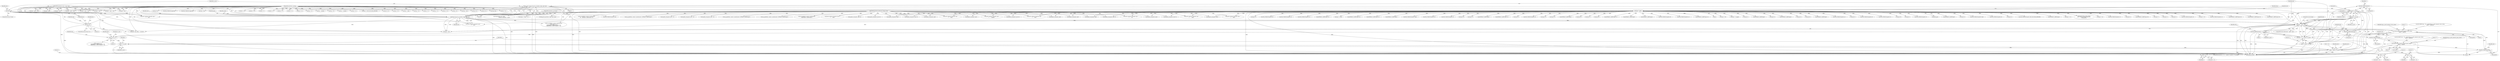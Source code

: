 digraph "0_tcpdump_13d52e9c0e7caf7e6325b0051bc90a49968be67f@array" {
"1000227" [label="(Call,ND_TCHECK(tptr[1]))"];
"1000304" [label="(Call,tptr[1] * as_size)"];
"1000206" [label="(Call,tptr < pptr + len)"];
"1000290" [label="(Call,tok2str(bgp_as_path_segment_close_values,\n\t\t\t\t\t\t\"?\", tptr[0]))"];
"1000281" [label="(Call,ND_TCHECK(tptr[0]))"];
"1000221" [label="(Call,tok2str(bgp_as_path_segment_open_values,\n\t\t\t\t\t\t\"?\", tptr[0]))"];
"1000212" [label="(Call,ND_TCHECK(tptr[0]))"];
"1000300" [label="(Call,tptr += 2 + tptr[1] * as_size)"];
"1000246" [label="(Call,ND_TCHECK2(tptr[2 + i], as_size))"];
"1000237" [label="(Call,tptr[1] * as_size)"];
"1000227" [label="(Call,ND_TCHECK(tptr[1]))"];
"1000198" [label="(Call,as_size = bgp_attr_get_as_size(ndo, atype, pptr, len))"];
"1000200" [label="(Call,bgp_attr_get_as_size(ndo, atype, pptr, len))"];
"1000126" [label="(MethodParameterIn,netdissect_options *ndo)"];
"1000127" [label="(MethodParameterIn,u_int atype)"];
"1000128" [label="(MethodParameterIn,const u_char *pptr)"];
"1000190" [label="(Call,!len)"];
"1000180" [label="(Call,len % 2)"];
"1000129" [label="(MethodParameterIn,u_int len)"];
"1000264" [label="(Call,as_size == 2)"];
"1000142" [label="(Call,tptr = pptr)"];
"1000296" [label="(Call,ND_TCHECK(tptr[1]))"];
"1000235" [label="(Call,i < tptr[1] * as_size)"];
"1000242" [label="(Call,i += as_size)"];
"1000249" [label="(Call,2 + i)"];
"1000271" [label="(Call,2 + i)"];
"1000278" [label="(Call,2 + i)"];
"1000302" [label="(Call,2 + tptr[1] * as_size)"];
"1002224" [label="(Call,EXTRACT_16BITS(tptr+6))"];
"1000573" [label="(Call,len % 4)"];
"1001623" [label="(Call,tptr = pptr + len)"];
"1002890" [label="(Call,print_unknown_data(ndo, pptr, \"\n\t    \", len))"];
"1000471" [label="(Call,len % 4)"];
"1002432" [label="(Call,tptr+2)"];
"1000445" [label="(Call,ND_TCHECK2(tptr[0], 8))"];
"1000347" [label="(Call,ND_TCHECK2(tptr[0], 4))"];
"1002648" [label="(Call,ND_TCHECK2(tptr[0], 4))"];
"1000249" [label="(Call,2 + i)"];
"1002194" [label="(Call,EXTRACT_16BITS(tptr+2))"];
"1000145" [label="(Call,tlen=len)"];
"1001097" [label="(Call,tptr += tlen)"];
"1000290" [label="(Call,tok2str(bgp_as_path_segment_close_values,\n\t\t\t\t\t\t\"?\", tptr[0]))"];
"1000206" [label="(Call,tptr < pptr + len)"];
"1000338" [label="(Call,len != 4)"];
"1001625" [label="(Call,pptr + len)"];
"1002479" [label="(Call,ipaddr_string(ndo, tptr))"];
"1000264" [label="(Call,as_size == 2)"];
"1000189" [label="(ControlStructure,if (!len))"];
"1002298" [label="(Call,ipaddr_string(ndo, tptr+2))"];
"1000198" [label="(Call,as_size = bgp_attr_get_as_size(ndo, atype, pptr, len))"];
"1002199" [label="(Call,EXTRACT_32BITS(tptr+4))"];
"1002740" [label="(Call,tok2str(bgp_attr_values,\n                                      \"Unknown Attribute\", atype))"];
"1002136" [label="(Call,len % 8)"];
"1000248" [label="(Identifier,tptr)"];
"1002256" [label="(Call,EXTRACT_32BITS(tptr+2))"];
"1000357" [label="(Call,EXTRACT_32BITS(tptr))"];
"1002874" [label="(Call,ND_TCHECK2(*pptr,len))"];
"1001073" [label="(Call,ND_TCHECK2(tptr[0], tlen))"];
"1000223" [label="(Literal,\"?\")"];
"1000247" [label="(Call,tptr[2 + i])"];
"1002905" [label="(Call,ND_TCHECK2(*pptr,len))"];
"1002505" [label="(Call,ND_TCHECK2(tptr[0], 8))"];
"1002151" [label="(Call,ND_TCHECK2(tptr[0], 2))"];
"1002205" [label="(Call,tptr+4)"];
"1000250" [label="(Literal,2)"];
"1000208" [label="(Call,pptr + len)"];
"1000271" [label="(Call,2 + i)"];
"1002562" [label="(Call,tlen = len)"];
"1000309" [label="(ControlStructure,break;)"];
"1002861" [label="(Call,len > 12)"];
"1002349" [label="(Call,tptr+2)"];
"1002869" [label="(Call,len -= 12)"];
"1002668" [label="(Call,EXTRACT_32BITS(tptr))"];
"1000228" [label="(Call,tptr[1])"];
"1000296" [label="(Call,ND_TCHECK(tptr[1]))"];
"1000221" [label="(Call,tok2str(bgp_as_path_segment_open_values,\n\t\t\t\t\t\t\"?\", tptr[0]))"];
"1000222" [label="(Identifier,bgp_as_path_segment_open_values)"];
"1002431" [label="(Call,EXTRACT_24BITS(tptr+2))"];
"1000231" [label="(ControlStructure,for (i = 0; i < tptr[1] * as_size; i += as_size))"];
"1000305" [label="(Call,tptr[1])"];
"1002688" [label="(Call,len < 2)"];
"1000146" [label="(Identifier,tlen)"];
"1002225" [label="(Call,tptr+6)"];
"1002458" [label="(Call,ipaddr_string(ndo, tptr))"];
"1002489" [label="(Call,ND_TCHECK2(tptr[0], 4))"];
"1002257" [label="(Call,tptr+2)"];
"1000291" [label="(Identifier,bgp_as_path_segment_close_values)"];
"1002109" [label="(Call,print_unknown_data(ndo, tptr-3, \"\n\t    \", tlen))"];
"1000204" [label="(Identifier,len)"];
"1000182" [label="(Literal,2)"];
"1002461" [label="(Call,ipaddr_string(ndo, tptr+4))"];
"1002354" [label="(Call,tptr+3)"];
"1002834" [label="(Call,len > 0)"];
"1000493" [label="(Call,EXTRACT_32BITS(tptr))"];
"1000598" [label="(Call,ipaddr_string(ndo, tptr))"];
"1000153" [label="(Call,len != 1)"];
"1000233" [label="(Identifier,i)"];
"1002552" [label="(Call,print_unknown_data(ndo, tptr, \"\n\t      \", tlen))"];
"1000205" [label="(ControlStructure,while (tptr < pptr + len))"];
"1000548" [label="(Call,len != 4)"];
"1000211" [label="(Block,)"];
"1000391" [label="(Call,len == 6)"];
"1002247" [label="(Call,tptr+6)"];
"1000143" [label="(Identifier,tptr)"];
"1001167" [label="(Call,tptr < pptr + len)"];
"1000142" [label="(Call,tptr = pptr)"];
"1000278" [label="(Call,2 + i)"];
"1000126" [label="(MethodParameterIn,netdissect_options *ndo)"];
"1002403" [label="(Call,tptr+1)"];
"1000213" [label="(Call,tptr[0])"];
"1002331" [label="(Call,tptr+6)"];
"1002581" [label="(Call,EXTRACT_16BITS(tptr+1))"];
"1000214" [label="(Identifier,tptr)"];
"1000622" [label="(Call,EXTRACT_16BITS(tptr))"];
"1000283" [label="(Identifier,tptr)"];
"1000251" [label="(Identifier,i)"];
"1000232" [label="(Call,i = 0)"];
"1000243" [label="(Identifier,i)"];
"1000242" [label="(Call,i += as_size)"];
"1000255" [label="(Identifier,ndo)"];
"1000128" [label="(MethodParameterIn,const u_char *pptr)"];
"1000567" [label="(Call,ipaddr_string(ndo, tptr))"];
"1000304" [label="(Call,tptr[1] * as_size)"];
"1000195" [label="(Identifier,ndo)"];
"1002158" [label="(Call,EXTRACT_16BITS(tptr))"];
"1000207" [label="(Identifier,tptr)"];
"1002219" [label="(Call,ipaddr_string(ndo, tptr+2))"];
"1000301" [label="(Identifier,tptr)"];
"1002447" [label="(Call,ND_TCHECK2(tptr[0], 8))"];
"1000557" [label="(Call,ND_TCHECK2(tptr[0], 4))"];
"1000292" [label="(Literal,\"?\")"];
"1000252" [label="(Identifier,as_size)"];
"1002368" [label="(Call,EXTRACT_16BITS(tptr+2))"];
"1000362" [label="(Call,len != 0)"];
"1000130" [label="(Block,)"];
"1000236" [label="(Identifier,i)"];
"1002482" [label="(Call,ipaddr_string(ndo, tptr+4))"];
"1001092" [label="(Call,print_unknown_data(ndo, tptr, \"\n\t    \", tlen))"];
"1002387" [label="(Call,tptr +=8)"];
"1000270" [label="(Identifier,tptr)"];
"1002237" [label="(Call,as_printf(ndo, astostr, sizeof(astostr),\n\t\t\t    EXTRACT_32BITS(tptr+2)))"];
"1000272" [label="(Literal,2)"];
"1002635" [label="(Call,print_unknown_data(ndo, tptr,\"\n\t      \", length))"];
"1002719" [label="(Call,len < alenlen)"];
"1002516" [label="(Call,ipaddr_string(ndo, tptr))"];
"1000235" [label="(Call,i < tptr[1] * as_size)"];
"1000385" [label="(Call,ND_TCHECK2(tptr[0], len))"];
"1002640" [label="(Call,tptr += length)"];
"1000244" [label="(Identifier,as_size)"];
"1000238" [label="(Call,tptr[1])"];
"1000127" [label="(MethodParameterIn,u_int atype)"];
"1000376" [label="(Call,len != 8)"];
"1002582" [label="(Call,tptr+1)"];
"1000280" [label="(Identifier,i)"];
"1002848" [label="(Call,EXTRACT_32BITS(tptr))"];
"1000237" [label="(Call,tptr[1] * as_size)"];
"1000219" [label="(Block,)"];
"1000293" [label="(Call,tptr[0])"];
"1000401" [label="(Call,as_printf(ndo, astostr, sizeof(astostr), EXTRACT_16BITS(tptr)))"];
"1002369" [label="(Call,tptr+2)"];
"1002499" [label="(Call,ipaddr_string(ndo, tptr))"];
"1001647" [label="(Call,EXTRACT_16BITS(tptr))"];
"1000201" [label="(Identifier,ndo)"];
"1001169" [label="(Call,pptr + len)"];
"1002731" [label="(Call,len -= alenlen)"];
"1000200" [label="(Call,bgp_attr_get_as_size(ndo, atype, pptr, len))"];
"1002200" [label="(Call,tptr+4)"];
"1002325" [label="(Call,tptr+6)"];
"1000203" [label="(Identifier,pptr)"];
"1001691" [label="(Call,tptr < pptr + len)"];
"1000241" [label="(Identifier,as_size)"];
"1002203" [label="(Call,ipaddr_string(ndo, tptr+4))"];
"1000279" [label="(Literal,2)"];
"1002800" [label="(Call,bgp_attr_print(ndo, atype, tptr, alen))"];
"1000218" [label="(Identifier,ndo)"];
"1000461" [label="(Call,EXTRACT_32BITS(tptr))"];
"1000282" [label="(Call,tptr[0])"];
"1000321" [label="(Call,ND_TCHECK2(tptr[0], 4))"];
"1000312" [label="(Call,len != 4)"];
"1002221" [label="(Call,tptr+2)"];
"1002468" [label="(Call,ND_TCHECK2(tptr[0], 8))"];
"1002897" [label="(Call,ndo->ndo_vflag > 1 && len)"];
"1002395" [label="(Call,ND_TCHECK2(tptr[0], 5))"];
"1002308" [label="(Call,tptr+6)"];
"1000408" [label="(Call,ipaddr_string(ndo, tptr + 2))"];
"1000463" [label="(Call,ipaddr_string(ndo, tptr + 4))"];
"1002091" [label="(Call,tptr-3)"];
"1001680" [label="(Call,len == BGP_MP_NLRI_MINSIZE)"];
"1000300" [label="(Call,tptr += 2 + tptr[1] * as_size)"];
"1000191" [label="(Identifier,len)"];
"1000224" [label="(Call,tptr[0])"];
"1002570" [label="(Call,ND_TCHECK2(tptr[0], 3))"];
"1000144" [label="(Identifier,pptr)"];
"1000426" [label="(Call,EXTRACT_32BITS(tptr))"];
"1002300" [label="(Call,tptr+2)"];
"1000287" [label="(Identifier,ndo)"];
"1000663" [label="(Call,ND_TCHECK2(tptr[0], tlen))"];
"1002820" [label="(Call,len % 12)"];
"1002525" [label="(Call,ND_TCHECK2(tptr[0], 8))"];
"1000436" [label="(Call,len != 8)"];
"1002810" [label="(Call,len -= alen)"];
"1000216" [label="(Call,ND_PRINT((ndo, \"%s\", tok2str(bgp_as_path_segment_open_values,\n\t\t\t\t\t\t\"?\", tptr[0]))))"];
"1000179" [label="(ControlStructure,if (len % 2))"];
"1000308" [label="(Identifier,as_size)"];
"1000263" [label="(Call,as_size == 2 ?\n\t\t\t\tEXTRACT_16BITS(&tptr[2 + i]) :\n\t\t\t\tEXTRACT_32BITS(&tptr[2 + i]))"];
"1002536" [label="(Call,ipaddr_string(ndo, tptr))"];
"1000269" [label="(Call,tptr[2 + i])"];
"1000245" [label="(Block,)"];
"1000190" [label="(Call,!len)"];
"1002696" [label="(Call,atype = *(tptr + 1))"];
"1002286" [label="(Call,tptr+2)"];
"1000302" [label="(Call,2 + tptr[1] * as_size)"];
"1001640" [label="(Call,ND_TCHECK2(tptr[0], BGP_MP_NLRI_MINSIZE))"];
"1000406" [label="(Call,EXTRACT_16BITS(tptr))"];
"1002585" [label="(Call,tptr += 3)"];
"1000276" [label="(Call,tptr[2 + i])"];
"1001693" [label="(Call,pptr + len)"];
"1000180" [label="(Call,len % 2)"];
"1000373" [label="(Call,len != 6)"];
"1000281" [label="(Call,ND_TCHECK(tptr[0]))"];
"1000129" [label="(MethodParameterIn,u_int len)"];
"1000170" [label="(Call,tok2str(bgp_origin_values,\n\t\t\t\t\t\t\"Unknown Origin Typecode\",\n\t\t\t\t\t\ttptr[0]))"];
"1000428" [label="(Call,ipaddr_string(ndo, tptr + 4))"];
"1000682" [label="(Call,print_unknown_data(ndo, tptr, \"\n\t    \", tlen))"];
"1002121" [label="(Call,pptr + len)"];
"1000277" [label="(Identifier,tptr)"];
"1000456" [label="(Call,as_printf(ndo, astostr, sizeof(astostr), EXTRACT_32BITS(tptr)))"];
"1000542" [label="(Call,tptr +=4)"];
"1002663" [label="(Call,as_printf(ndo, astostr, sizeof(astostr), EXTRACT_32BITS(tptr)))"];
"1000615" [label="(Call,ND_TCHECK2(tptr[0], 3))"];
"1000331" [label="(Call,ipaddr_string(ndo, tptr))"];
"1000181" [label="(Identifier,len)"];
"1000258" [label="(Call,as_printf(ndo, astostr, sizeof(astostr),\n\t\t\t\tas_size == 2 ?\n\t\t\t\tEXTRACT_16BITS(&tptr[2 + i]) :\n\t\t\t\tEXTRACT_32BITS(&tptr[2 + i])))"];
"1000421" [label="(Call,as_printf(ndo, astostr, sizeof(astostr),\n\t\t\tEXTRACT_32BITS(tptr)))"];
"1000273" [label="(Identifier,i)"];
"1000202" [label="(Identifier,atype)"];
"1002909" [label="(Call,print_unknown_data(ndo, pptr, \"\n\t    \", len))"];
"1002919" [label="(MethodReturn,RET)"];
"1002119" [label="(Call,tptr = pptr + len)"];
"1000186" [label="(Identifier,ndo)"];
"1000266" [label="(Literal,2)"];
"1000212" [label="(Call,ND_TCHECK(tptr[0]))"];
"1001615" [label="(Call,print_unknown_data(ndo, tptr, \"\n\t    \", tlen))"];
"1000297" [label="(Call,tptr[1])"];
"1000303" [label="(Literal,2)"];
"1002358" [label="(Call,tptr+4)"];
"1002654" [label="(Call,len < 4)"];
"1002246" [label="(Call,EXTRACT_16BITS(tptr+6))"];
"1002315" [label="(Call,tptr+7)"];
"1000199" [label="(Identifier,as_size)"];
"1002705" [label="(Call,len -= 2)"];
"1002817" [label="(Call,len == 0)"];
"1002243" [label="(Call,tptr+2)"];
"1002195" [label="(Call,tptr+2)"];
"1000486" [label="(Call,ND_TCHECK2(tptr[0], 4))"];
"1002436" [label="(Call,tptr +=5)"];
"1000227" [label="(Call,ND_TCHECK(tptr[1]))"];
"1002378" [label="(Call,print_unknown_data(ndo, tptr, \"\n\t      \", 8))"];
"1000150" [label="(Block,)"];
"1000587" [label="(Call,ND_TCHECK2(tptr[0], 4))"];
"1000285" [label="(Call,ND_PRINT((ndo, \"%s\", tok2str(bgp_as_path_segment_close_values,\n\t\t\t\t\t\t\"?\", tptr[0]))))"];
"1002357" [label="(Call,EXTRACT_16BITS(tptr+4))"];
"1000265" [label="(Identifier,as_size)"];
"1002242" [label="(Call,EXTRACT_32BITS(tptr+2))"];
"1002673" [label="(Call,len -=4)"];
"1000246" [label="(Call,ND_TCHECK2(tptr[2 + i], as_size))"];
"1002284" [label="(Call,ipaddr_string(ndo, tptr+2))"];
"1002410" [label="(Call,tlen = len)"];
"1000288" [label="(Block,)"];
"1000227" -> "1000211"  [label="AST: "];
"1000227" -> "1000228"  [label="CFG: "];
"1000228" -> "1000227"  [label="AST: "];
"1000233" -> "1000227"  [label="CFG: "];
"1000304" -> "1000227"  [label="DDG: "];
"1000206" -> "1000227"  [label="DDG: "];
"1000227" -> "1000237"  [label="DDG: "];
"1000304" -> "1000302"  [label="AST: "];
"1000304" -> "1000308"  [label="CFG: "];
"1000305" -> "1000304"  [label="AST: "];
"1000308" -> "1000304"  [label="AST: "];
"1000302" -> "1000304"  [label="CFG: "];
"1000304" -> "1002919"  [label="DDG: "];
"1000304" -> "1002919"  [label="DDG: "];
"1000304" -> "1000206"  [label="DDG: "];
"1000304" -> "1000237"  [label="DDG: "];
"1000304" -> "1000300"  [label="DDG: "];
"1000304" -> "1000300"  [label="DDG: "];
"1000304" -> "1000302"  [label="DDG: "];
"1000304" -> "1000302"  [label="DDG: "];
"1000206" -> "1000304"  [label="DDG: "];
"1000296" -> "1000304"  [label="DDG: "];
"1000237" -> "1000304"  [label="DDG: "];
"1000206" -> "1000205"  [label="AST: "];
"1000206" -> "1000208"  [label="CFG: "];
"1000207" -> "1000206"  [label="AST: "];
"1000208" -> "1000206"  [label="AST: "];
"1000214" -> "1000206"  [label="CFG: "];
"1000309" -> "1000206"  [label="CFG: "];
"1000206" -> "1002919"  [label="DDG: "];
"1000206" -> "1002919"  [label="DDG: "];
"1000206" -> "1002919"  [label="DDG: "];
"1000290" -> "1000206"  [label="DDG: "];
"1000300" -> "1000206"  [label="DDG: "];
"1000142" -> "1000206"  [label="DDG: "];
"1000246" -> "1000206"  [label="DDG: "];
"1000200" -> "1000206"  [label="DDG: "];
"1000200" -> "1000206"  [label="DDG: "];
"1000128" -> "1000206"  [label="DDG: "];
"1000129" -> "1000206"  [label="DDG: "];
"1000206" -> "1000212"  [label="DDG: "];
"1000206" -> "1000221"  [label="DDG: "];
"1000206" -> "1000237"  [label="DDG: "];
"1000206" -> "1000246"  [label="DDG: "];
"1000206" -> "1000281"  [label="DDG: "];
"1000206" -> "1000290"  [label="DDG: "];
"1000206" -> "1000296"  [label="DDG: "];
"1000206" -> "1000300"  [label="DDG: "];
"1000290" -> "1000288"  [label="AST: "];
"1000290" -> "1000293"  [label="CFG: "];
"1000291" -> "1000290"  [label="AST: "];
"1000292" -> "1000290"  [label="AST: "];
"1000293" -> "1000290"  [label="AST: "];
"1000285" -> "1000290"  [label="CFG: "];
"1000290" -> "1002919"  [label="DDG: "];
"1000290" -> "1002919"  [label="DDG: "];
"1000290" -> "1002919"  [label="DDG: "];
"1000290" -> "1000212"  [label="DDG: "];
"1000281" -> "1000290"  [label="DDG: "];
"1000290" -> "1000300"  [label="DDG: "];
"1000281" -> "1000211"  [label="AST: "];
"1000281" -> "1000282"  [label="CFG: "];
"1000282" -> "1000281"  [label="AST: "];
"1000287" -> "1000281"  [label="CFG: "];
"1000281" -> "1002919"  [label="DDG: "];
"1000221" -> "1000281"  [label="DDG: "];
"1000221" -> "1000219"  [label="AST: "];
"1000221" -> "1000224"  [label="CFG: "];
"1000222" -> "1000221"  [label="AST: "];
"1000223" -> "1000221"  [label="AST: "];
"1000224" -> "1000221"  [label="AST: "];
"1000216" -> "1000221"  [label="CFG: "];
"1000221" -> "1002919"  [label="DDG: "];
"1000221" -> "1002919"  [label="DDG: "];
"1000212" -> "1000221"  [label="DDG: "];
"1000212" -> "1000211"  [label="AST: "];
"1000212" -> "1000213"  [label="CFG: "];
"1000213" -> "1000212"  [label="AST: "];
"1000218" -> "1000212"  [label="CFG: "];
"1000300" -> "1000211"  [label="AST: "];
"1000300" -> "1000302"  [label="CFG: "];
"1000301" -> "1000300"  [label="AST: "];
"1000302" -> "1000300"  [label="AST: "];
"1000207" -> "1000300"  [label="CFG: "];
"1000300" -> "1002919"  [label="DDG: "];
"1000246" -> "1000300"  [label="DDG: "];
"1000246" -> "1000245"  [label="AST: "];
"1000246" -> "1000252"  [label="CFG: "];
"1000247" -> "1000246"  [label="AST: "];
"1000252" -> "1000246"  [label="AST: "];
"1000255" -> "1000246"  [label="CFG: "];
"1000246" -> "1002919"  [label="DDG: "];
"1000246" -> "1002919"  [label="DDG: "];
"1000237" -> "1000246"  [label="DDG: "];
"1000246" -> "1000264"  [label="DDG: "];
"1000237" -> "1000235"  [label="AST: "];
"1000237" -> "1000241"  [label="CFG: "];
"1000238" -> "1000237"  [label="AST: "];
"1000241" -> "1000237"  [label="AST: "];
"1000235" -> "1000237"  [label="CFG: "];
"1000237" -> "1000235"  [label="DDG: "];
"1000237" -> "1000235"  [label="DDG: "];
"1000198" -> "1000237"  [label="DDG: "];
"1000264" -> "1000237"  [label="DDG: "];
"1000237" -> "1000296"  [label="DDG: "];
"1000198" -> "1000150"  [label="AST: "];
"1000198" -> "1000200"  [label="CFG: "];
"1000199" -> "1000198"  [label="AST: "];
"1000200" -> "1000198"  [label="AST: "];
"1000207" -> "1000198"  [label="CFG: "];
"1000198" -> "1002919"  [label="DDG: "];
"1000198" -> "1002919"  [label="DDG: "];
"1000200" -> "1000198"  [label="DDG: "];
"1000200" -> "1000198"  [label="DDG: "];
"1000200" -> "1000198"  [label="DDG: "];
"1000200" -> "1000198"  [label="DDG: "];
"1000200" -> "1000204"  [label="CFG: "];
"1000201" -> "1000200"  [label="AST: "];
"1000202" -> "1000200"  [label="AST: "];
"1000203" -> "1000200"  [label="AST: "];
"1000204" -> "1000200"  [label="AST: "];
"1000200" -> "1002919"  [label="DDG: "];
"1000200" -> "1002919"  [label="DDG: "];
"1000126" -> "1000200"  [label="DDG: "];
"1000127" -> "1000200"  [label="DDG: "];
"1000128" -> "1000200"  [label="DDG: "];
"1000190" -> "1000200"  [label="DDG: "];
"1000129" -> "1000200"  [label="DDG: "];
"1000200" -> "1000208"  [label="DDG: "];
"1000200" -> "1000208"  [label="DDG: "];
"1000200" -> "1000258"  [label="DDG: "];
"1000200" -> "1002897"  [label="DDG: "];
"1000200" -> "1002909"  [label="DDG: "];
"1000200" -> "1002909"  [label="DDG: "];
"1000126" -> "1000125"  [label="AST: "];
"1000126" -> "1002919"  [label="DDG: "];
"1000126" -> "1000258"  [label="DDG: "];
"1000126" -> "1000331"  [label="DDG: "];
"1000126" -> "1000401"  [label="DDG: "];
"1000126" -> "1000408"  [label="DDG: "];
"1000126" -> "1000421"  [label="DDG: "];
"1000126" -> "1000428"  [label="DDG: "];
"1000126" -> "1000456"  [label="DDG: "];
"1000126" -> "1000463"  [label="DDG: "];
"1000126" -> "1000567"  [label="DDG: "];
"1000126" -> "1000598"  [label="DDG: "];
"1000126" -> "1000682"  [label="DDG: "];
"1000126" -> "1001092"  [label="DDG: "];
"1000126" -> "1001615"  [label="DDG: "];
"1000126" -> "1002109"  [label="DDG: "];
"1000126" -> "1002203"  [label="DDG: "];
"1000126" -> "1002219"  [label="DDG: "];
"1000126" -> "1002237"  [label="DDG: "];
"1000126" -> "1002284"  [label="DDG: "];
"1000126" -> "1002298"  [label="DDG: "];
"1000126" -> "1002378"  [label="DDG: "];
"1000126" -> "1002458"  [label="DDG: "];
"1000126" -> "1002461"  [label="DDG: "];
"1000126" -> "1002479"  [label="DDG: "];
"1000126" -> "1002482"  [label="DDG: "];
"1000126" -> "1002499"  [label="DDG: "];
"1000126" -> "1002516"  [label="DDG: "];
"1000126" -> "1002536"  [label="DDG: "];
"1000126" -> "1002552"  [label="DDG: "];
"1000126" -> "1002635"  [label="DDG: "];
"1000126" -> "1002663"  [label="DDG: "];
"1000126" -> "1002800"  [label="DDG: "];
"1000126" -> "1002890"  [label="DDG: "];
"1000126" -> "1002909"  [label="DDG: "];
"1000127" -> "1000125"  [label="AST: "];
"1000127" -> "1002919"  [label="DDG: "];
"1000127" -> "1002696"  [label="DDG: "];
"1000127" -> "1002740"  [label="DDG: "];
"1000127" -> "1002800"  [label="DDG: "];
"1000128" -> "1000125"  [label="AST: "];
"1000128" -> "1002919"  [label="DDG: "];
"1000128" -> "1000142"  [label="DDG: "];
"1000128" -> "1000208"  [label="DDG: "];
"1000128" -> "1001167"  [label="DDG: "];
"1000128" -> "1001169"  [label="DDG: "];
"1000128" -> "1001623"  [label="DDG: "];
"1000128" -> "1001625"  [label="DDG: "];
"1000128" -> "1001691"  [label="DDG: "];
"1000128" -> "1001693"  [label="DDG: "];
"1000128" -> "1002119"  [label="DDG: "];
"1000128" -> "1002121"  [label="DDG: "];
"1000128" -> "1002890"  [label="DDG: "];
"1000128" -> "1002909"  [label="DDG: "];
"1000190" -> "1000189"  [label="AST: "];
"1000190" -> "1000191"  [label="CFG: "];
"1000191" -> "1000190"  [label="AST: "];
"1000195" -> "1000190"  [label="CFG: "];
"1000199" -> "1000190"  [label="CFG: "];
"1000190" -> "1002919"  [label="DDG: "];
"1000180" -> "1000190"  [label="DDG: "];
"1000129" -> "1000190"  [label="DDG: "];
"1000190" -> "1002897"  [label="DDG: "];
"1000180" -> "1000179"  [label="AST: "];
"1000180" -> "1000182"  [label="CFG: "];
"1000181" -> "1000180"  [label="AST: "];
"1000182" -> "1000180"  [label="AST: "];
"1000186" -> "1000180"  [label="CFG: "];
"1000191" -> "1000180"  [label="CFG: "];
"1000180" -> "1002919"  [label="DDG: "];
"1000129" -> "1000180"  [label="DDG: "];
"1000180" -> "1002897"  [label="DDG: "];
"1000129" -> "1000125"  [label="AST: "];
"1000129" -> "1002919"  [label="DDG: "];
"1000129" -> "1000145"  [label="DDG: "];
"1000129" -> "1000153"  [label="DDG: "];
"1000129" -> "1000208"  [label="DDG: "];
"1000129" -> "1000312"  [label="DDG: "];
"1000129" -> "1000338"  [label="DDG: "];
"1000129" -> "1000362"  [label="DDG: "];
"1000129" -> "1000373"  [label="DDG: "];
"1000129" -> "1000376"  [label="DDG: "];
"1000129" -> "1000385"  [label="DDG: "];
"1000129" -> "1000391"  [label="DDG: "];
"1000129" -> "1000436"  [label="DDG: "];
"1000129" -> "1000471"  [label="DDG: "];
"1000129" -> "1000548"  [label="DDG: "];
"1000129" -> "1000573"  [label="DDG: "];
"1000129" -> "1001167"  [label="DDG: "];
"1000129" -> "1001169"  [label="DDG: "];
"1000129" -> "1001623"  [label="DDG: "];
"1000129" -> "1001625"  [label="DDG: "];
"1000129" -> "1001680"  [label="DDG: "];
"1000129" -> "1001691"  [label="DDG: "];
"1000129" -> "1001693"  [label="DDG: "];
"1000129" -> "1002119"  [label="DDG: "];
"1000129" -> "1002121"  [label="DDG: "];
"1000129" -> "1002136"  [label="DDG: "];
"1000129" -> "1002410"  [label="DDG: "];
"1000129" -> "1002562"  [label="DDG: "];
"1000129" -> "1002654"  [label="DDG: "];
"1000129" -> "1002673"  [label="DDG: "];
"1000129" -> "1002688"  [label="DDG: "];
"1000129" -> "1002705"  [label="DDG: "];
"1000129" -> "1002719"  [label="DDG: "];
"1000129" -> "1002731"  [label="DDG: "];
"1000129" -> "1002810"  [label="DDG: "];
"1000129" -> "1002817"  [label="DDG: "];
"1000129" -> "1002820"  [label="DDG: "];
"1000129" -> "1002834"  [label="DDG: "];
"1000129" -> "1002861"  [label="DDG: "];
"1000129" -> "1002869"  [label="DDG: "];
"1000129" -> "1002874"  [label="DDG: "];
"1000129" -> "1002890"  [label="DDG: "];
"1000129" -> "1002897"  [label="DDG: "];
"1000129" -> "1002905"  [label="DDG: "];
"1000129" -> "1002909"  [label="DDG: "];
"1000264" -> "1000263"  [label="AST: "];
"1000264" -> "1000266"  [label="CFG: "];
"1000265" -> "1000264"  [label="AST: "];
"1000266" -> "1000264"  [label="AST: "];
"1000270" -> "1000264"  [label="CFG: "];
"1000277" -> "1000264"  [label="CFG: "];
"1000264" -> "1000242"  [label="DDG: "];
"1000142" -> "1000130"  [label="AST: "];
"1000142" -> "1000144"  [label="CFG: "];
"1000143" -> "1000142"  [label="AST: "];
"1000144" -> "1000142"  [label="AST: "];
"1000146" -> "1000142"  [label="CFG: "];
"1000142" -> "1002919"  [label="DDG: "];
"1000142" -> "1002919"  [label="DDG: "];
"1000142" -> "1000170"  [label="DDG: "];
"1000142" -> "1000321"  [label="DDG: "];
"1000142" -> "1000331"  [label="DDG: "];
"1000142" -> "1000347"  [label="DDG: "];
"1000142" -> "1000357"  [label="DDG: "];
"1000142" -> "1000385"  [label="DDG: "];
"1000142" -> "1000406"  [label="DDG: "];
"1000142" -> "1000426"  [label="DDG: "];
"1000142" -> "1000445"  [label="DDG: "];
"1000142" -> "1000461"  [label="DDG: "];
"1000142" -> "1000486"  [label="DDG: "];
"1000142" -> "1000493"  [label="DDG: "];
"1000142" -> "1000542"  [label="DDG: "];
"1000142" -> "1000557"  [label="DDG: "];
"1000142" -> "1000567"  [label="DDG: "];
"1000142" -> "1000587"  [label="DDG: "];
"1000142" -> "1000598"  [label="DDG: "];
"1000142" -> "1000615"  [label="DDG: "];
"1000142" -> "1000622"  [label="DDG: "];
"1000142" -> "1000663"  [label="DDG: "];
"1000142" -> "1000682"  [label="DDG: "];
"1000142" -> "1001073"  [label="DDG: "];
"1000142" -> "1001092"  [label="DDG: "];
"1000142" -> "1001097"  [label="DDG: "];
"1000142" -> "1001615"  [label="DDG: "];
"1000142" -> "1001640"  [label="DDG: "];
"1000142" -> "1001647"  [label="DDG: "];
"1000142" -> "1002091"  [label="DDG: "];
"1000142" -> "1002151"  [label="DDG: "];
"1000142" -> "1002158"  [label="DDG: "];
"1000142" -> "1002194"  [label="DDG: "];
"1000142" -> "1002195"  [label="DDG: "];
"1000142" -> "1002199"  [label="DDG: "];
"1000142" -> "1002200"  [label="DDG: "];
"1000142" -> "1002203"  [label="DDG: "];
"1000142" -> "1002205"  [label="DDG: "];
"1000142" -> "1002219"  [label="DDG: "];
"1000142" -> "1002221"  [label="DDG: "];
"1000142" -> "1002224"  [label="DDG: "];
"1000142" -> "1002225"  [label="DDG: "];
"1000142" -> "1002242"  [label="DDG: "];
"1000142" -> "1002243"  [label="DDG: "];
"1000142" -> "1002246"  [label="DDG: "];
"1000142" -> "1002247"  [label="DDG: "];
"1000142" -> "1002256"  [label="DDG: "];
"1000142" -> "1002257"  [label="DDG: "];
"1000142" -> "1002284"  [label="DDG: "];
"1000142" -> "1002286"  [label="DDG: "];
"1000142" -> "1002298"  [label="DDG: "];
"1000142" -> "1002300"  [label="DDG: "];
"1000142" -> "1002308"  [label="DDG: "];
"1000142" -> "1002315"  [label="DDG: "];
"1000142" -> "1002325"  [label="DDG: "];
"1000142" -> "1002331"  [label="DDG: "];
"1000142" -> "1002349"  [label="DDG: "];
"1000142" -> "1002354"  [label="DDG: "];
"1000142" -> "1002357"  [label="DDG: "];
"1000142" -> "1002358"  [label="DDG: "];
"1000142" -> "1002368"  [label="DDG: "];
"1000142" -> "1002369"  [label="DDG: "];
"1000142" -> "1002378"  [label="DDG: "];
"1000142" -> "1002387"  [label="DDG: "];
"1000142" -> "1002395"  [label="DDG: "];
"1000142" -> "1002403"  [label="DDG: "];
"1000142" -> "1002431"  [label="DDG: "];
"1000142" -> "1002432"  [label="DDG: "];
"1000142" -> "1002436"  [label="DDG: "];
"1000142" -> "1002447"  [label="DDG: "];
"1000142" -> "1002458"  [label="DDG: "];
"1000142" -> "1002468"  [label="DDG: "];
"1000142" -> "1002479"  [label="DDG: "];
"1000142" -> "1002489"  [label="DDG: "];
"1000142" -> "1002499"  [label="DDG: "];
"1000142" -> "1002505"  [label="DDG: "];
"1000142" -> "1002516"  [label="DDG: "];
"1000142" -> "1002525"  [label="DDG: "];
"1000142" -> "1002536"  [label="DDG: "];
"1000142" -> "1002552"  [label="DDG: "];
"1000142" -> "1002570"  [label="DDG: "];
"1000142" -> "1002581"  [label="DDG: "];
"1000142" -> "1002582"  [label="DDG: "];
"1000142" -> "1002585"  [label="DDG: "];
"1000142" -> "1002635"  [label="DDG: "];
"1000142" -> "1002640"  [label="DDG: "];
"1000142" -> "1002648"  [label="DDG: "];
"1000142" -> "1002668"  [label="DDG: "];
"1000142" -> "1002848"  [label="DDG: "];
"1000296" -> "1000211"  [label="AST: "];
"1000296" -> "1000297"  [label="CFG: "];
"1000297" -> "1000296"  [label="AST: "];
"1000301" -> "1000296"  [label="CFG: "];
"1000296" -> "1002919"  [label="DDG: "];
"1000235" -> "1000231"  [label="AST: "];
"1000236" -> "1000235"  [label="AST: "];
"1000248" -> "1000235"  [label="CFG: "];
"1000283" -> "1000235"  [label="CFG: "];
"1000235" -> "1002919"  [label="DDG: "];
"1000235" -> "1002919"  [label="DDG: "];
"1000232" -> "1000235"  [label="DDG: "];
"1000242" -> "1000235"  [label="DDG: "];
"1000235" -> "1000242"  [label="DDG: "];
"1000235" -> "1000249"  [label="DDG: "];
"1000235" -> "1000271"  [label="DDG: "];
"1000235" -> "1000278"  [label="DDG: "];
"1000242" -> "1000231"  [label="AST: "];
"1000242" -> "1000244"  [label="CFG: "];
"1000243" -> "1000242"  [label="AST: "];
"1000244" -> "1000242"  [label="AST: "];
"1000236" -> "1000242"  [label="CFG: "];
"1000249" -> "1000247"  [label="AST: "];
"1000249" -> "1000251"  [label="CFG: "];
"1000250" -> "1000249"  [label="AST: "];
"1000251" -> "1000249"  [label="AST: "];
"1000247" -> "1000249"  [label="CFG: "];
"1000271" -> "1000269"  [label="AST: "];
"1000271" -> "1000273"  [label="CFG: "];
"1000272" -> "1000271"  [label="AST: "];
"1000273" -> "1000271"  [label="AST: "];
"1000269" -> "1000271"  [label="CFG: "];
"1000278" -> "1000276"  [label="AST: "];
"1000278" -> "1000280"  [label="CFG: "];
"1000279" -> "1000278"  [label="AST: "];
"1000280" -> "1000278"  [label="AST: "];
"1000276" -> "1000278"  [label="CFG: "];
"1000303" -> "1000302"  [label="AST: "];
"1000302" -> "1002919"  [label="DDG: "];
}
